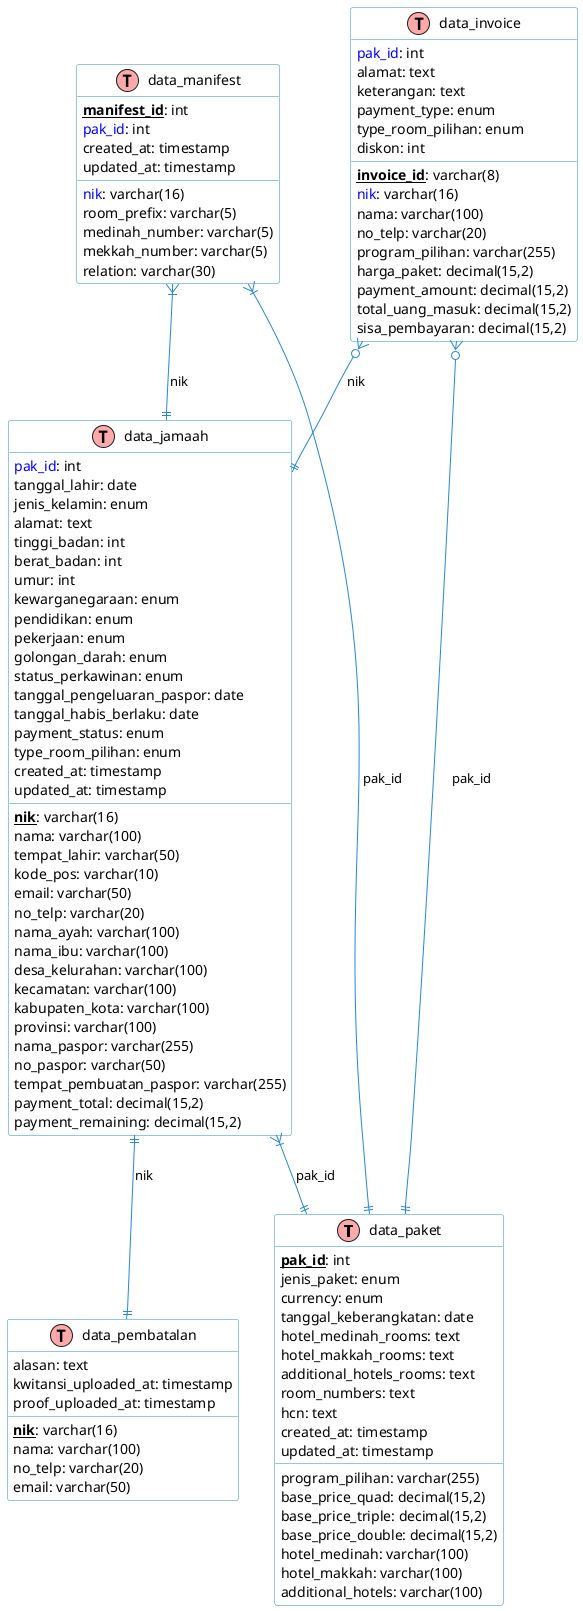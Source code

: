 @startuml MIW Database Diagram

!define table(x) class x << (T,#FFAAAA) >>
!define primary_key(x) <b><u>x</u></b>
!define foreign_key(x) <color:blue>x</color>

skinparam class {
    BackgroundColor White
    ArrowColor #2688d4
    BorderColor #2688d4
}

table(data_paket) {
    primary_key(pak_id): int
    jenis_paket: enum
    currency: enum
    program_pilihan: varchar(255)
    tanggal_keberangkatan: date
    base_price_quad: decimal(15,2)
    base_price_triple: decimal(15,2)
    base_price_double: decimal(15,2)
    hotel_medinah: varchar(100)
    hotel_makkah: varchar(100)
    additional_hotels: varchar(100)
    hotel_medinah_rooms: text
    hotel_makkah_rooms: text
    additional_hotels_rooms: text
    room_numbers: text
    hcn: text
    created_at: timestamp
    updated_at: timestamp
}

table(data_jamaah) {
    primary_key(nik): varchar(16)
    foreign_key(pak_id): int
    nama: varchar(100)
    tempat_lahir: varchar(50)
    tanggal_lahir: date
    jenis_kelamin: enum
    alamat: text
    kode_pos: varchar(10)
    email: varchar(50)
    no_telp: varchar(20)
    tinggi_badan: int
    berat_badan: int
    nama_ayah: varchar(100)
    nama_ibu: varchar(100)
    umur: int
    kewarganegaraan: enum
    desa_kelurahan: varchar(100)
    kecamatan: varchar(100)
    kabupaten_kota: varchar(100)
    provinsi: varchar(100)
    pendidikan: enum
    pekerjaan: enum
    golongan_darah: enum
    status_perkawinan: enum
    nama_paspor: varchar(255)
    no_paspor: varchar(50)
    tempat_pembuatan_paspor: varchar(255)
    tanggal_pengeluaran_paspor: date
    tanggal_habis_berlaku: date
    payment_status: enum
    payment_total: decimal(15,2)
    payment_remaining: decimal(15,2)
    type_room_pilihan: enum
    created_at: timestamp
    updated_at: timestamp
}

table(data_invoice) {
    primary_key(invoice_id): varchar(8)
    foreign_key(pak_id): int
    foreign_key(nik): varchar(16)
    nama: varchar(100)
    alamat: text
    no_telp: varchar(20)
    keterangan: text
    payment_type: enum
    program_pilihan: varchar(255)
    type_room_pilihan: enum
    harga_paket: decimal(15,2)
    payment_amount: decimal(15,2)
    diskon: int
    total_uang_masuk: decimal(15,2)
    sisa_pembayaran: decimal(15,2)
}

table(data_manifest) {
    primary_key(manifest_id): int
    foreign_key(pak_id): int
    foreign_key(nik): varchar(16)
    room_prefix: varchar(5)
    medinah_number: varchar(5)
    mekkah_number: varchar(5)
    relation: varchar(30)
    created_at: timestamp
    updated_at: timestamp
}

table(data_pembatalan) {
    primary_key(nik): varchar(16)
    nama: varchar(100)
    no_telp: varchar(20)
    email: varchar(50)
    alasan: text
    kwitansi_uploaded_at: timestamp
    proof_uploaded_at: timestamp
}

' Relationships
data_jamaah ||--|| data_pembatalan : "nik"
data_jamaah }|--|| data_paket : "pak_id"
data_manifest }|--|| data_paket : "pak_id"
data_manifest }|--|| data_jamaah : "nik"
data_invoice }o--|| data_paket : "pak_id"
data_invoice }o--|| data_jamaah : "nik"

@enduml

